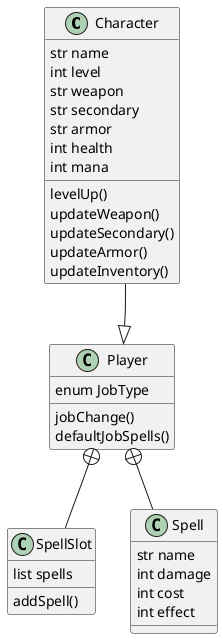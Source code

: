 @startuml

class Character
class SpellSlot
class Spell
class Character extends Player
Character -[hidden]-> Player

Player +-- SpellSlot
Player +-- Spell

class Character{
    str name
    int level
    str weapon
    str secondary
    str armor
    int health
    int mana
    levelUp()
    updateWeapon()
    updateSecondary()
    updateArmor()
    updateInventory()
}

class Player{
    enum JobType
    jobChange()
    defaultJobSpells()
}

class Spell{
    str name
    int damage
    int cost
    int effect  
}

class SpellSlot{
    list spells
    addSpell()
}
@enduml